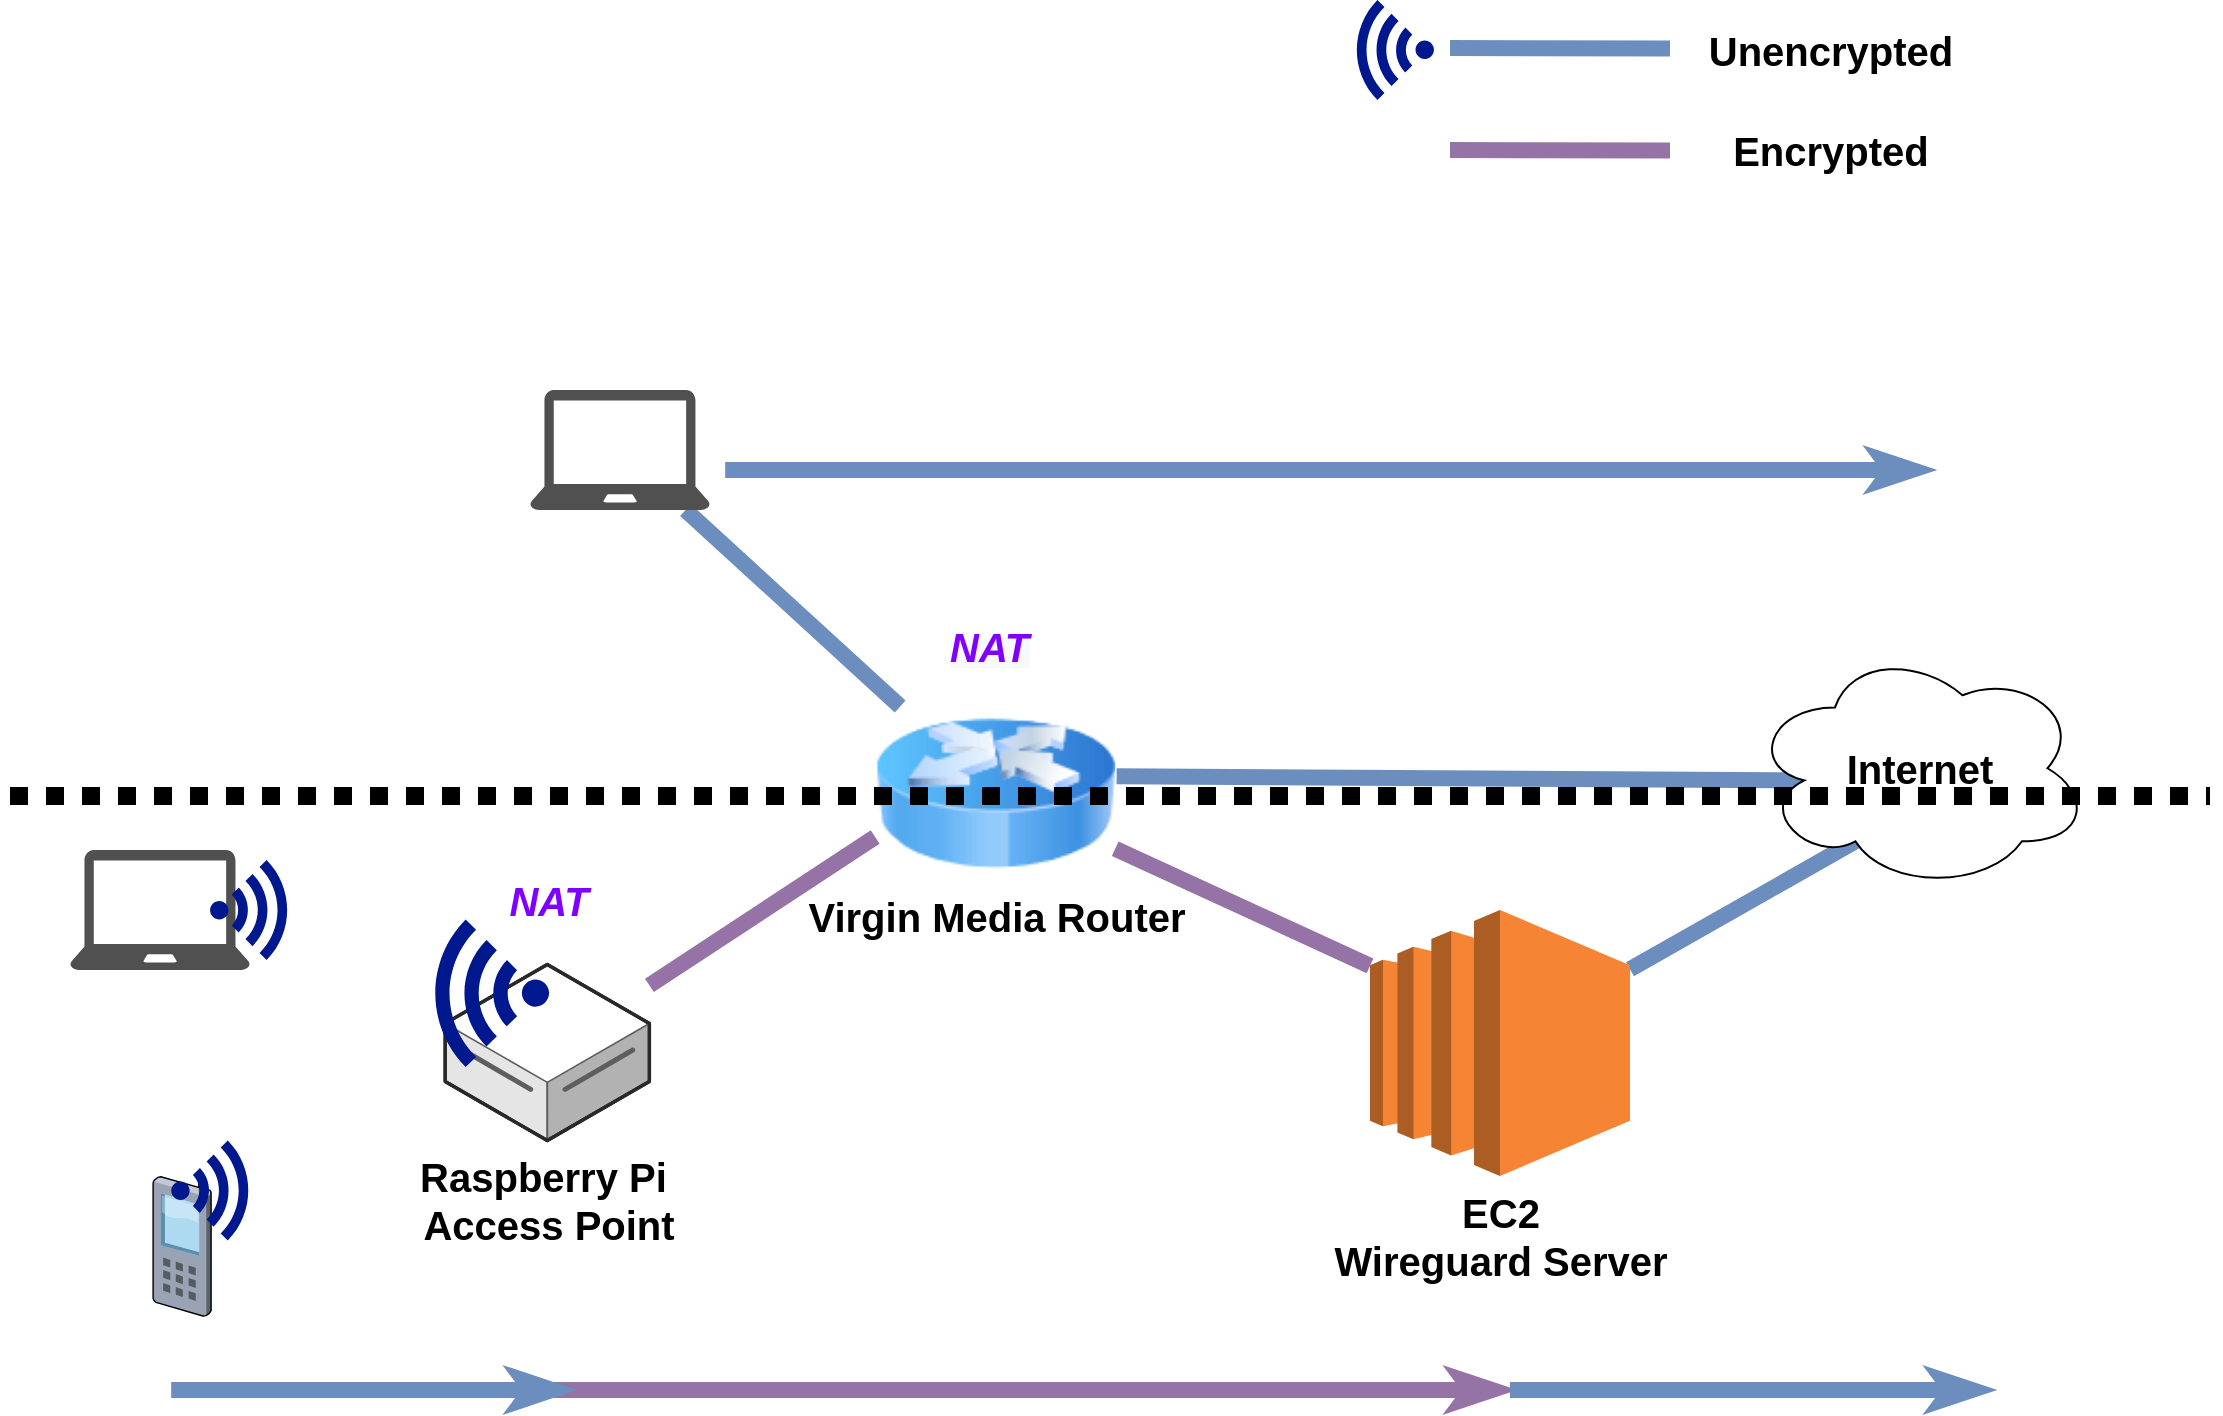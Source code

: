 <mxfile version="13.9.9" type="device"><diagram name="Page-1" id="822b0af5-4adb-64df-f703-e8dfc1f81529"><mxGraphModel dx="3131" dy="1134" grid="1" gridSize="10" guides="1" tooltips="1" connect="1" arrows="1" fold="1" page="1" pageScale="1" pageWidth="1100" pageHeight="850" background="#ffffff" math="0" shadow="0"><root><mxCell id="0"/><mxCell id="1" parent="0"/><mxCell id="Ox2MZ8tjv5uJ6Q6hmg7d-40" style="edgeStyle=none;rounded=0;orthogonalLoop=1;jettySize=auto;html=1;entryX=0.31;entryY=0.8;entryDx=0;entryDy=0;entryPerimeter=0;endArrow=none;endFill=0;strokeWidth=8;fillColor=#dae8fc;strokeColor=#6c8ebf;" edge="1" parent="1" source="Ox2MZ8tjv5uJ6Q6hmg7d-2" target="Ox2MZ8tjv5uJ6Q6hmg7d-39"><mxGeometry relative="1" as="geometry"/></mxCell><mxCell id="Ox2MZ8tjv5uJ6Q6hmg7d-2" value="&lt;font style=&quot;font-size: 20px&quot;&gt;&lt;b&gt;EC2&lt;br&gt;Wireguard&lt;font style=&quot;font-size: 20px&quot;&gt; &lt;/font&gt;Server&lt;/b&gt;&lt;/font&gt;" style="outlineConnect=0;dashed=0;verticalLabelPosition=bottom;verticalAlign=top;align=center;html=1;shape=mxgraph.aws3.ec2;fillColor=#F58534;gradientColor=none;" vertex="1" parent="1"><mxGeometry x="680" y="510" width="130" height="133" as="geometry"/></mxCell><mxCell id="Ox2MZ8tjv5uJ6Q6hmg7d-41" style="edgeStyle=none;rounded=0;orthogonalLoop=1;jettySize=auto;html=1;entryX=0.16;entryY=0.55;entryDx=0;entryDy=0;entryPerimeter=0;endArrow=none;endFill=0;strokeWidth=8;fillColor=#dae8fc;strokeColor=#6c8ebf;exitX=1.006;exitY=0.401;exitDx=0;exitDy=0;exitPerimeter=0;" edge="1" parent="1" source="Ox2MZ8tjv5uJ6Q6hmg7d-3" target="Ox2MZ8tjv5uJ6Q6hmg7d-39"><mxGeometry relative="1" as="geometry"/></mxCell><mxCell id="Ox2MZ8tjv5uJ6Q6hmg7d-42" style="edgeStyle=none;rounded=0;orthogonalLoop=1;jettySize=auto;html=1;entryX=0;entryY=0.21;entryDx=0;entryDy=0;entryPerimeter=0;endArrow=none;endFill=0;strokeWidth=8;fillColor=#e1d5e7;strokeColor=#9673a6;" edge="1" parent="1" source="Ox2MZ8tjv5uJ6Q6hmg7d-3" target="Ox2MZ8tjv5uJ6Q6hmg7d-2"><mxGeometry relative="1" as="geometry"/></mxCell><mxCell id="Ox2MZ8tjv5uJ6Q6hmg7d-44" style="edgeStyle=none;rounded=0;orthogonalLoop=1;jettySize=auto;html=1;endArrow=none;endFill=0;strokeWidth=8;fillColor=#dae8fc;strokeColor=#6c8ebf;" edge="1" parent="1" source="Ox2MZ8tjv5uJ6Q6hmg7d-3" target="Ox2MZ8tjv5uJ6Q6hmg7d-43"><mxGeometry relative="1" as="geometry"/></mxCell><mxCell id="Ox2MZ8tjv5uJ6Q6hmg7d-3" value="&lt;font style=&quot;font-size: 20px&quot;&gt;&lt;b&gt;Virgin Media Router&lt;/b&gt;&lt;/font&gt;" style="image;html=1;image=img/lib/clip_art/networking/Router_Icon_128x128.png" vertex="1" parent="1"><mxGeometry x="432.59" y="408.25" width="120" height="87" as="geometry"/></mxCell><mxCell id="Ox2MZ8tjv5uJ6Q6hmg7d-5" value="" style="pointerEvents=1;shadow=0;dashed=0;html=1;strokeColor=none;fillColor=#505050;labelPosition=center;verticalLabelPosition=bottom;verticalAlign=top;outlineConnect=0;align=center;shape=mxgraph.office.devices.laptop;" vertex="1" parent="1"><mxGeometry x="30.01" y="480" width="90" height="60" as="geometry"/></mxCell><mxCell id="Ox2MZ8tjv5uJ6Q6hmg7d-6" value="" style="verticalLabelPosition=bottom;aspect=fixed;html=1;verticalAlign=top;strokeColor=none;align=center;outlineConnect=0;shape=mxgraph.citrix.cell_phone;" vertex="1" parent="1"><mxGeometry x="71.42" y="643" width="29.17" height="70" as="geometry"/></mxCell><mxCell id="Ox2MZ8tjv5uJ6Q6hmg7d-37" style="rounded=0;orthogonalLoop=1;jettySize=auto;html=1;entryX=0;entryY=0.75;entryDx=0;entryDy=0;strokeWidth=8;endArrow=none;endFill=0;fillColor=#e1d5e7;strokeColor=#9673a6;" edge="1" parent="1" source="Ox2MZ8tjv5uJ6Q6hmg7d-4" target="Ox2MZ8tjv5uJ6Q6hmg7d-3"><mxGeometry relative="1" as="geometry"/></mxCell><mxCell id="Ox2MZ8tjv5uJ6Q6hmg7d-4" value="&lt;font&gt;&lt;span style=&quot;font-size: 20px&quot;&gt;&lt;b&gt;Raspberry&lt;/b&gt;&lt;/span&gt;&lt;b style=&quot;font-size: 20px&quot;&gt;&amp;nbsp;Pi&amp;nbsp;&lt;/b&gt;&lt;br&gt;&lt;b style=&quot;font-size: 20px&quot;&gt;Access Point&lt;/b&gt;&lt;/font&gt;" style="verticalLabelPosition=bottom;html=1;verticalAlign=top;strokeWidth=1;align=center;outlineConnect=0;dashed=0;outlineConnect=0;shape=mxgraph.aws3d.dataServer;strokeColor=#5E5E5E;aspect=fixed;" vertex="1" parent="1"><mxGeometry x="217.59" y="537.25" width="102.11" height="88" as="geometry"/></mxCell><mxCell id="Ox2MZ8tjv5uJ6Q6hmg7d-24" value="" style="aspect=fixed;pointerEvents=1;shadow=0;dashed=0;html=1;strokeColor=none;labelPosition=center;verticalLabelPosition=bottom;verticalAlign=top;align=center;fillColor=#00188D;shape=mxgraph.mscae.enterprise.wireless_connection" vertex="1" parent="1"><mxGeometry x="100.01" y="485" width="42" height="50" as="geometry"/></mxCell><mxCell id="Ox2MZ8tjv5uJ6Q6hmg7d-25" value="" style="aspect=fixed;pointerEvents=1;shadow=0;dashed=0;html=1;strokeColor=none;labelPosition=center;verticalLabelPosition=bottom;verticalAlign=top;align=center;fillColor=#00188D;shape=mxgraph.mscae.enterprise.wireless_connection" vertex="1" parent="1"><mxGeometry x="80.59" y="625.25" width="42" height="50" as="geometry"/></mxCell><mxCell id="Ox2MZ8tjv5uJ6Q6hmg7d-26" value="" style="aspect=fixed;pointerEvents=1;shadow=0;dashed=0;html=1;strokeColor=none;labelPosition=center;verticalLabelPosition=bottom;verticalAlign=top;align=center;fillColor=#00188D;shape=mxgraph.mscae.enterprise.wireless_connection;rotation=-180;" vertex="1" parent="1"><mxGeometry x="207.59" y="514.75" width="62" height="73.81" as="geometry"/></mxCell><mxCell id="Ox2MZ8tjv5uJ6Q6hmg7d-29" value="" style="endArrow=none;html=1;strokeWidth=8;fillColor=#dae8fc;strokeColor=#6c8ebf;endFill=0;" edge="1" parent="1"><mxGeometry width="50" height="50" relative="1" as="geometry"><mxPoint x="720" y="79" as="sourcePoint"/><mxPoint x="830" y="79.29" as="targetPoint"/></mxGeometry></mxCell><mxCell id="Ox2MZ8tjv5uJ6Q6hmg7d-31" value="&lt;b&gt;&lt;font style=&quot;font-size: 20px&quot;&gt;Unencrypted&lt;/font&gt;&lt;/b&gt;" style="text;html=1;align=center;verticalAlign=middle;resizable=0;points=[];autosize=1;" vertex="1" parent="1"><mxGeometry x="840" y="70" width="140" height="20" as="geometry"/></mxCell><mxCell id="Ox2MZ8tjv5uJ6Q6hmg7d-32" value="" style="aspect=fixed;pointerEvents=1;shadow=0;dashed=0;html=1;strokeColor=none;labelPosition=center;verticalLabelPosition=bottom;verticalAlign=top;align=center;fillColor=#00188D;shape=mxgraph.mscae.enterprise.wireless_connection;rotation=-180;" vertex="1" parent="1"><mxGeometry x="670" y="55" width="42" height="50" as="geometry"/></mxCell><mxCell id="Ox2MZ8tjv5uJ6Q6hmg7d-33" value="" style="endArrow=none;html=1;strokeWidth=8;fillColor=#e1d5e7;strokeColor=#9673a6;endFill=0;" edge="1" parent="1"><mxGeometry width="50" height="50" relative="1" as="geometry"><mxPoint x="720" y="130" as="sourcePoint"/><mxPoint x="830" y="130.29" as="targetPoint"/></mxGeometry></mxCell><mxCell id="Ox2MZ8tjv5uJ6Q6hmg7d-34" value="&lt;b&gt;&lt;i&gt;&lt;font style=&quot;font-size: 20px&quot; color=&quot;#7f00ff&quot;&gt;NAT&lt;/font&gt;&lt;/i&gt;&lt;/b&gt;" style="text;html=1;align=center;verticalAlign=middle;resizable=0;points=[];autosize=1;" vertex="1" parent="1"><mxGeometry x="238.65" y="494.75" width="60" height="20" as="geometry"/></mxCell><mxCell id="Ox2MZ8tjv5uJ6Q6hmg7d-35" value="&lt;b style=&quot;color: rgb(0, 0, 0); font-family: helvetica; font-size: 12px; font-style: normal; letter-spacing: normal; text-align: center; text-indent: 0px; text-transform: none; word-spacing: 0px; background-color: rgb(248, 249, 250);&quot;&gt;&lt;i&gt;&lt;font color=&quot;#7f00ff&quot; style=&quot;font-size: 20px&quot;&gt;NAT&lt;/font&gt;&lt;/i&gt;&lt;/b&gt;" style="text;whiteSpace=wrap;html=1;" vertex="1" parent="1"><mxGeometry x="467.59" y="360" width="50" height="30" as="geometry"/></mxCell><mxCell id="Ox2MZ8tjv5uJ6Q6hmg7d-36" value="&lt;span style=&quot;font-size: 20px&quot;&gt;&lt;b&gt;Encrypted&lt;/b&gt;&lt;/span&gt;" style="text;html=1;align=center;verticalAlign=middle;resizable=0;points=[];autosize=1;" vertex="1" parent="1"><mxGeometry x="855" y="120" width="110" height="20" as="geometry"/></mxCell><mxCell id="Ox2MZ8tjv5uJ6Q6hmg7d-39" value="&lt;b&gt;&lt;font style=&quot;font-size: 20px&quot;&gt;Internet&lt;/font&gt;&lt;/b&gt;" style="ellipse;shape=cloud;whiteSpace=wrap;html=1;" vertex="1" parent="1"><mxGeometry x="870" y="378.25" width="170" height="121.75" as="geometry"/></mxCell><mxCell id="Ox2MZ8tjv5uJ6Q6hmg7d-43" value="" style="pointerEvents=1;shadow=0;dashed=0;html=1;strokeColor=none;fillColor=#505050;labelPosition=center;verticalLabelPosition=bottom;verticalAlign=top;outlineConnect=0;align=center;shape=mxgraph.office.devices.laptop;" vertex="1" parent="1"><mxGeometry x="260" y="250" width="90" height="60" as="geometry"/></mxCell><mxCell id="Ox2MZ8tjv5uJ6Q6hmg7d-45" value="" style="endArrow=classicThin;html=1;strokeWidth=8;fillColor=#dae8fc;strokeColor=#6c8ebf;endFill=1;" edge="1" parent="1"><mxGeometry width="50" height="50" relative="1" as="geometry"><mxPoint x="357.59" y="290" as="sourcePoint"/><mxPoint x="960" y="290" as="targetPoint"/></mxGeometry></mxCell><mxCell id="Ox2MZ8tjv5uJ6Q6hmg7d-46" value="" style="endArrow=classicThin;html=1;strokeWidth=8;fillColor=#e1d5e7;strokeColor=#9673a6;endFill=1;" edge="1" parent="1"><mxGeometry width="50" height="50" relative="1" as="geometry"><mxPoint x="269.59" y="750" as="sourcePoint"/><mxPoint x="750" y="750" as="targetPoint"/></mxGeometry></mxCell><mxCell id="Ox2MZ8tjv5uJ6Q6hmg7d-47" value="" style="endArrow=classicThin;html=1;strokeWidth=8;fillColor=#dae8fc;strokeColor=#6c8ebf;endFill=1;" edge="1" parent="1"><mxGeometry width="50" height="50" relative="1" as="geometry"><mxPoint x="80.59" y="750" as="sourcePoint"/><mxPoint x="280" y="750" as="targetPoint"/></mxGeometry></mxCell><mxCell id="Ox2MZ8tjv5uJ6Q6hmg7d-48" value="" style="endArrow=classicThin;html=1;strokeWidth=8;fillColor=#dae8fc;strokeColor=#6c8ebf;endFill=1;" edge="1" parent="1"><mxGeometry width="50" height="50" relative="1" as="geometry"><mxPoint x="750.0" y="750" as="sourcePoint"/><mxPoint x="990" y="750" as="targetPoint"/></mxGeometry></mxCell><mxCell id="Ox2MZ8tjv5uJ6Q6hmg7d-50" value="" style="endArrow=none;dashed=1;html=1;dashPattern=1 1;strokeWidth=9;jumpSize=2;perimeterSpacing=-1;fixDash=0;editable=1;noJump=0;arcSize=10;" edge="1" parent="1"><mxGeometry width="50" height="50" relative="1" as="geometry"><mxPoint y="453" as="sourcePoint"/><mxPoint x="1100" y="453" as="targetPoint"/></mxGeometry></mxCell></root></mxGraphModel></diagram></mxfile>